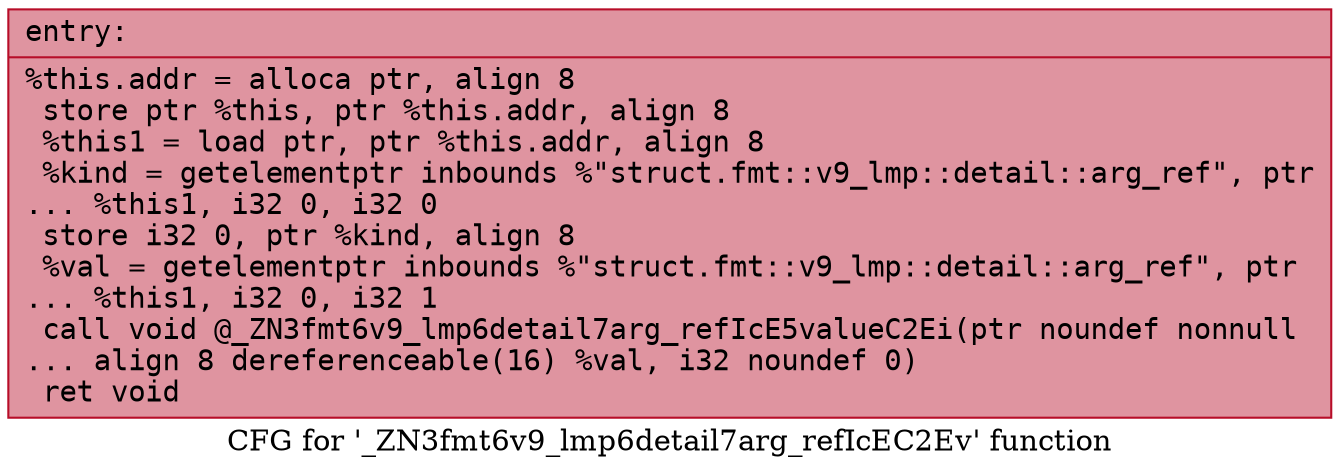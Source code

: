 digraph "CFG for '_ZN3fmt6v9_lmp6detail7arg_refIcEC2Ev' function" {
	label="CFG for '_ZN3fmt6v9_lmp6detail7arg_refIcEC2Ev' function";

	Node0x556bfea6f4d0 [shape=record,color="#b70d28ff", style=filled, fillcolor="#b70d2870" fontname="Courier",label="{entry:\l|  %this.addr = alloca ptr, align 8\l  store ptr %this, ptr %this.addr, align 8\l  %this1 = load ptr, ptr %this.addr, align 8\l  %kind = getelementptr inbounds %\"struct.fmt::v9_lmp::detail::arg_ref\", ptr\l... %this1, i32 0, i32 0\l  store i32 0, ptr %kind, align 8\l  %val = getelementptr inbounds %\"struct.fmt::v9_lmp::detail::arg_ref\", ptr\l... %this1, i32 0, i32 1\l  call void @_ZN3fmt6v9_lmp6detail7arg_refIcE5valueC2Ei(ptr noundef nonnull\l... align 8 dereferenceable(16) %val, i32 noundef 0)\l  ret void\l}"];
}
